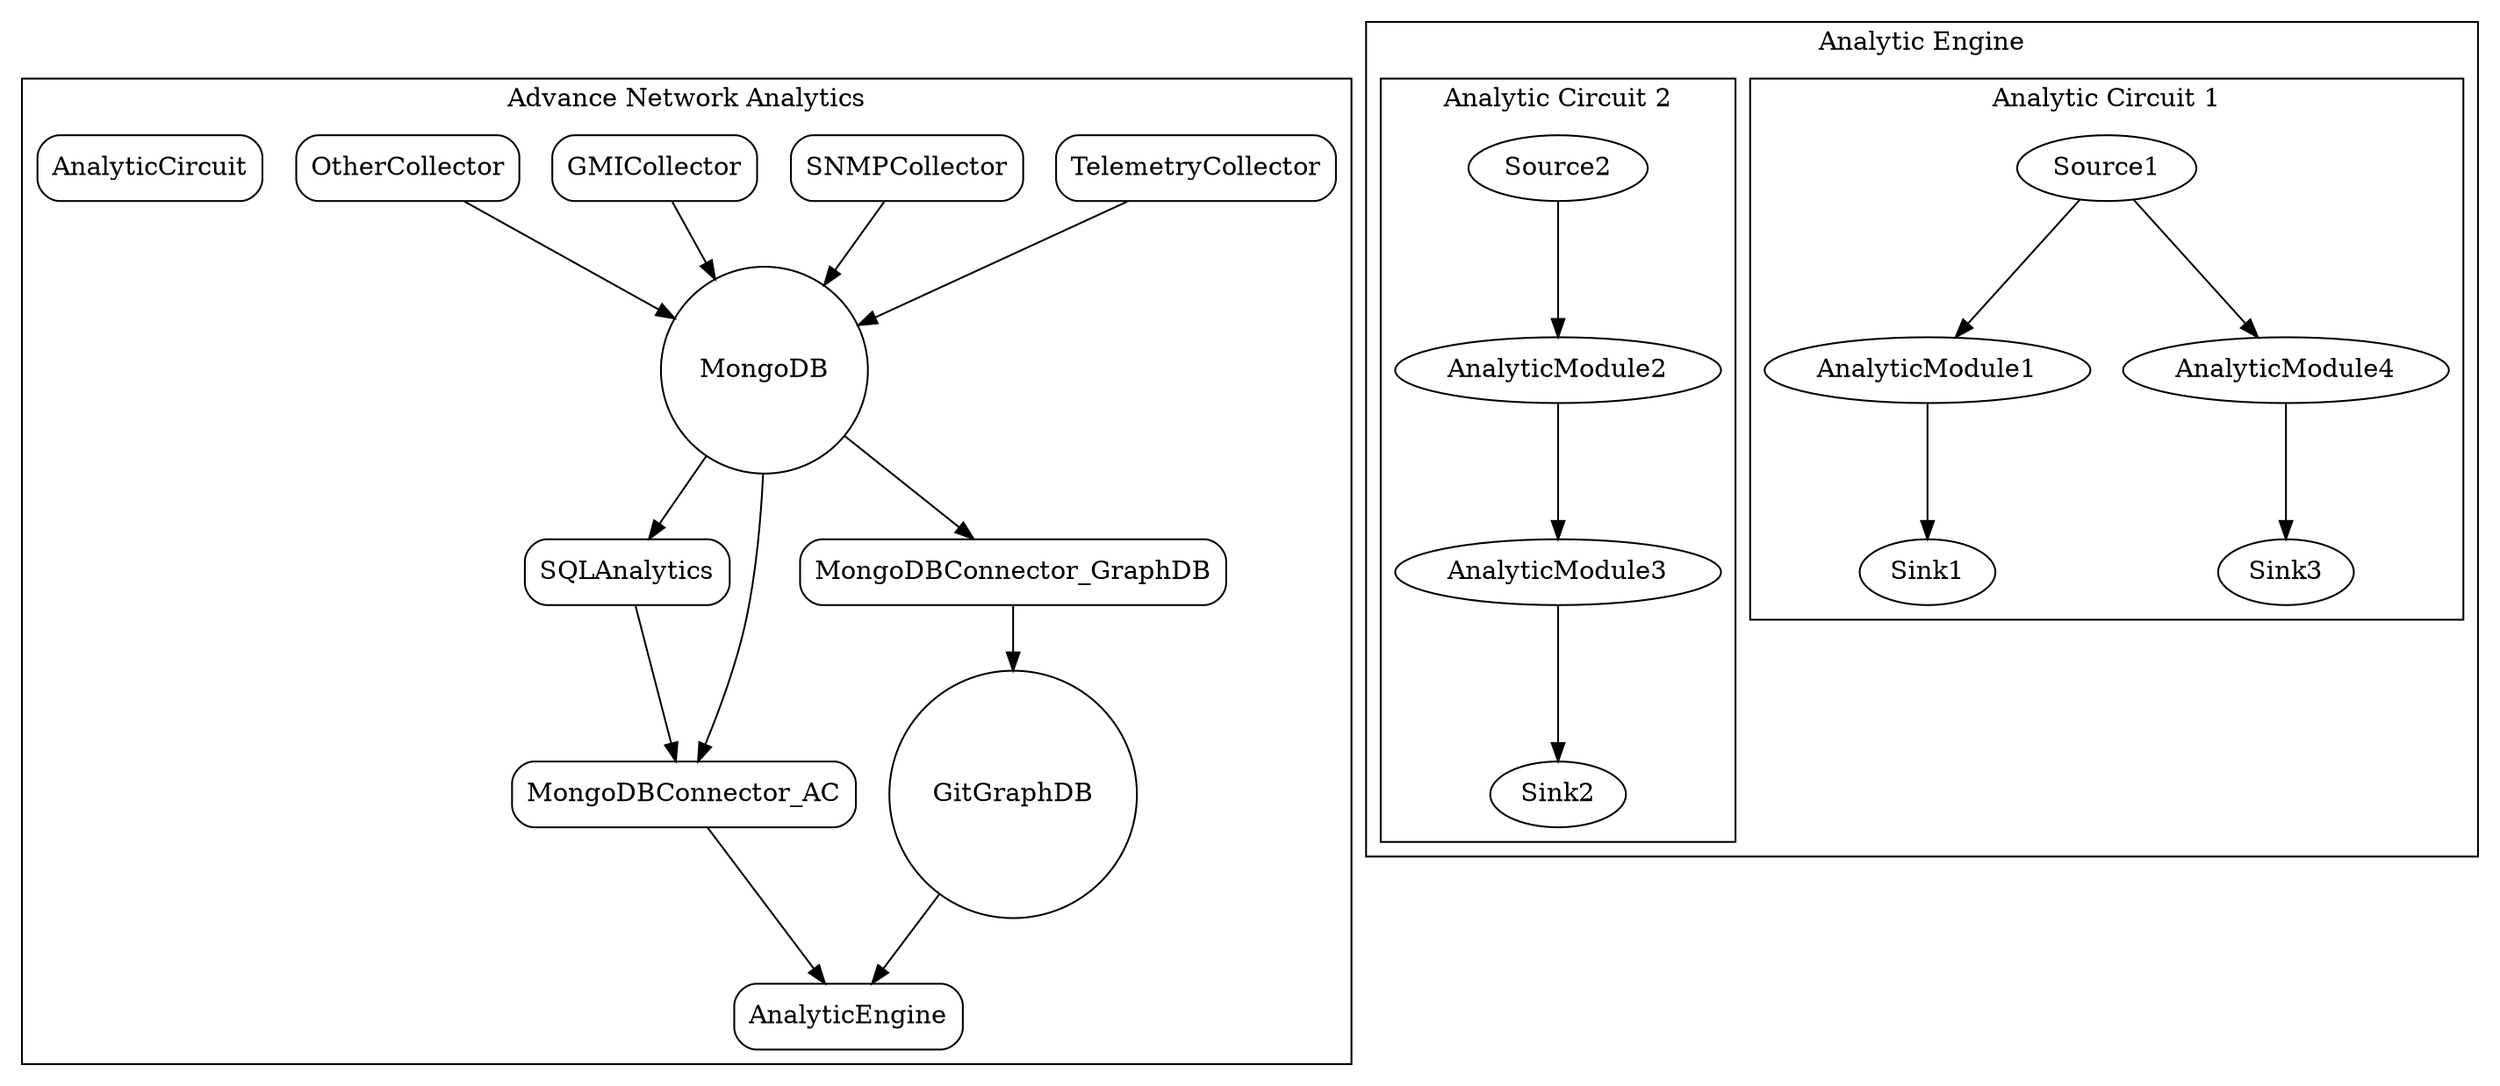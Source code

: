 digraph G{
subgraph cluster0{
label = "Advance Network Analytics";
node[shape=box style=rounded]
TelemetryCollector
SNMPCollector
GMICollector
OtherCollector
MongoDB[shape=circle style=none]
SQLAnalytics
MongoDBConnector_AC
MongoDBConnector_GraphDB
GitGraphDB[shape=circle]
AnalyticEngine
AnalyticCircuit

SNMPCollector->MongoDB
TelemetryCollector->MongoDB
GMICollector->MongoDB
OtherCollector->MongoDB
MongoDB->SQLAnalytics
MongoDB->MongoDBConnector_AC
SQLAnalytics->MongoDBConnector_AC
MongoDBConnector_AC->AnalyticEngine
MongoDB->MongoDBConnector_GraphDB
MongoDBConnector_GraphDB->GitGraphDB
GitGraphDB->AnalyticEngine
}

subgraph cluster1{
label = "Analytic Engine"
Source1
Source2
AnalyticModule1
AnalyticModule2
AnalyticModule3
AnalyticModule4
Sink1
Sink2
Sink3

subgraph cluster10{
label = "Analytic Circuit 1"
Source1->AnalyticModule1
Source1->AnalyticModule4
AnalyticModule4->Sink3
AnalyticModule1->Sink1
}
subgraph cluster11{
label = "Analytic Circuit 2"
Source2->AnalyticModule2
AnalyticModule2->AnalyticModule3
AnalyticModule3->Sink2
}
}
}